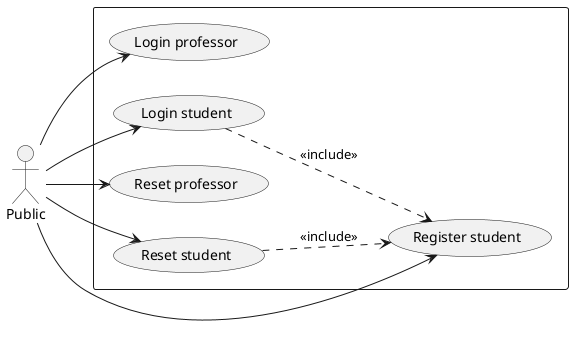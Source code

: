 @startuml
left to right direction
actor "Public"
rectangle {
Public -> (Login professor)
Public --> (Reset professor)
Public -> (Login student)
Public --> (Reset student)
Public -->  (Register student)
(Login student) ..> (Register student) : <<include>>
(Reset student) ..> (Register student) : <<include>>
}
@enduml